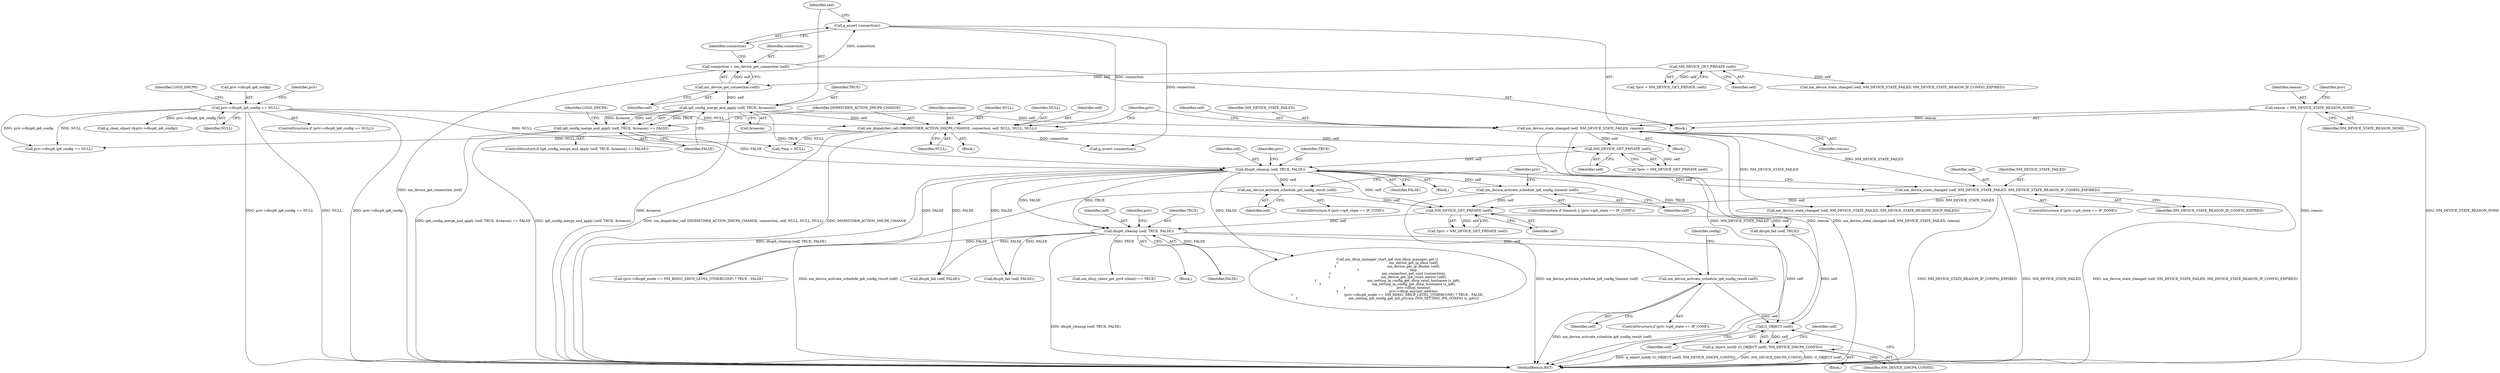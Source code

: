 digraph "0_NetworkManager_d5fc88e573fa58b93034b04d35a2454f5d28cad9@pointer" {
"1006372" [label="(Call,nm_device_activate_schedule_ip6_config_result (self))"];
"1006362" [label="(Call,dhcp6_cleanup (self, TRUE, FALSE))"];
"1006349" [label="(Call,NM_DEVICE_GET_PRIVATE (self))"];
"1006329" [label="(Call,nm_device_state_changed (self, NM_DEVICE_STATE_FAILED, NM_DEVICE_STATE_REASON_IP_CONFIG_EXPIRED))"];
"1006301" [label="(Call,dhcp6_cleanup (self, TRUE, FALSE))"];
"1006299" [label="(Call,NM_DEVICE_GET_PRIVATE (self))"];
"1006288" [label="(Call,nm_dispatcher_call (DISPATCHER_ACTION_DHCP6_CHANGE, connection, self, NULL, NULL, NULL))"];
"1006268" [label="(Call,g_assert (connection))"];
"1006264" [label="(Call,connection = nm_device_get_connection (self))"];
"1006266" [label="(Call,nm_device_get_connection (self))"];
"1006238" [label="(Call,NM_DEVICE_GET_PRIVATE (self))"];
"1006272" [label="(Call,ip6_config_merge_and_apply (self, TRUE, &reason))"];
"1006246" [label="(Call,priv->dhcp6_ip6_config == NULL)"];
"1006282" [label="(Call,nm_device_state_changed (self, NM_DEVICE_STATE_FAILED, reason))"];
"1006242" [label="(Call,reason = NM_DEVICE_STATE_REASON_NONE)"];
"1006271" [label="(Call,ip6_config_merge_and_apply (self, TRUE, &reason) == FALSE)"];
"1006320" [label="(Call,nm_device_activate_schedule_ip6_config_timeout (self))"];
"1006343" [label="(Call,nm_device_activate_schedule_ip6_config_result (self))"];
"1006401" [label="(Call,G_OBJECT (self))"];
"1006400" [label="(Call,g_object_notify (G_OBJECT (self), NM_DEVICE_DHCP6_CONFIG))"];
"1006289" [label="(Identifier,DISPATCHER_ACTION_DHCP6_CHANGE)"];
"1006510" [label="(Call,dhcp6_fail (self, FALSE))"];
"1006363" [label="(Identifier,self)"];
"1006403" [label="(Identifier,NM_DEVICE_DHCP6_CONFIG)"];
"1006283" [label="(Identifier,self)"];
"1006348" [label="(Identifier,priv)"];
"1006369" [label="(Identifier,priv)"];
"1006366" [label="(ControlStructure,if (priv->ip6_state == IP_CONF))"];
"1006277" [label="(Identifier,FALSE)"];
"1006288" [label="(Call,nm_dispatcher_call (DISPATCHER_ACTION_DHCP6_CHANGE, connection, self, NULL, NULL, NULL))"];
"1006300" [label="(Identifier,self)"];
"1006402" [label="(Identifier,self)"];
"1006248" [label="(Identifier,priv)"];
"1006304" [label="(Identifier,FALSE)"];
"1006365" [label="(Identifier,FALSE)"];
"1006343" [label="(Call,nm_device_activate_schedule_ip6_config_result (self))"];
"1006301" [label="(Call,dhcp6_cleanup (self, TRUE, FALSE))"];
"1006253" [label="(Identifier,LOGD_DHCP6)"];
"1006407" [label="(Identifier,self)"];
"1006373" [label="(Identifier,self)"];
"1006290" [label="(Identifier,connection)"];
"1006239" [label="(Identifier,self)"];
"1006332" [label="(Identifier,NM_DEVICE_STATE_REASON_IP_CONFIG_EXPIRED)"];
"1006416" [label="(Call,nm_dhcp_client_get_ipv6 (client) == TRUE)"];
"1006264" [label="(Call,connection = nm_device_get_connection (self))"];
"1006272" [label="(Call,ip6_config_merge_and_apply (self, TRUE, &reason))"];
"1006250" [label="(Identifier,NULL)"];
"1006299" [label="(Call,NM_DEVICE_GET_PRIVATE (self))"];
"1006320" [label="(Call,nm_device_activate_schedule_ip6_config_timeout (self))"];
"1006303" [label="(Identifier,TRUE)"];
"1006245" [label="(ControlStructure,if (priv->dhcp6_ip6_config == NULL))"];
"1006280" [label="(Identifier,LOGD_DHCP6)"];
"1006497" [label="(Call,dhcp6_fail (self, FALSE))"];
"1006242" [label="(Call,reason = NM_DEVICE_STATE_REASON_NONE)"];
"1006374" [label="(Block,)"];
"1006238" [label="(Call,NM_DEVICE_GET_PRIVATE (self))"];
"1006293" [label="(Identifier,NULL)"];
"1006282" [label="(Call,nm_device_state_changed (self, NM_DEVICE_STATE_FAILED, reason))"];
"1006330" [label="(Identifier,self)"];
"1006583" [label="(Call,(priv->dhcp6_mode == NM_RDISC_DHCP_LEVEL_OTHERCONF) ? TRUE : FALSE)"];
"1006400" [label="(Call,g_object_notify (G_OBJECT (self), NM_DEVICE_DHCP6_CONFIG))"];
"1006274" [label="(Identifier,TRUE)"];
"1006292" [label="(Identifier,NULL)"];
"1006278" [label="(Block,)"];
"1006271" [label="(Call,ip6_config_merge_and_apply (self, TRUE, &reason) == FALSE)"];
"1006361" [label="(Block,)"];
"1006297" [label="(Call,*priv = NM_DEVICE_GET_PRIVATE (self))"];
"1006337" [label="(ControlStructure,if (priv->ip6_state == IP_CONF))"];
"1006468" [label="(Call,nm_device_state_changed (self, NM_DEVICE_STATE_FAILED, NM_DEVICE_STATE_REASON_DHCP_FAILED))"];
"1006247" [label="(Call,priv->dhcp6_ip6_config)"];
"1006262" [label="(Identifier,priv)"];
"1006372" [label="(Call,nm_device_activate_schedule_ip6_config_result (self))"];
"1006275" [label="(Call,&reason)"];
"1006298" [label="(Identifier,priv)"];
"1006347" [label="(Call,*priv = NM_DEVICE_GET_PRIVATE (self))"];
"1006302" [label="(Identifier,self)"];
"1006462" [label="(Call,priv->dhcp6_ip6_config == NULL)"];
"1006295" [label="(Block,)"];
"1006321" [label="(Identifier,self)"];
"1006323" [label="(ControlStructure,if (priv->ip6_state == IP_DONE))"];
"1006364" [label="(Identifier,TRUE)"];
"1006267" [label="(Identifier,self)"];
"1006255" [label="(Call,nm_device_state_changed (self, NM_DEVICE_STATE_FAILED, NM_DEVICE_STATE_REASON_IP_CONFIG_EXPIRED))"];
"1006294" [label="(Identifier,NULL)"];
"1006269" [label="(Identifier,connection)"];
"1006234" [label="(Block,)"];
"1006265" [label="(Identifier,connection)"];
"1006379" [label="(Identifier,config)"];
"1006524" [label="(Call,*tmp = NULL)"];
"1007368" [label="(MethodReturn,RET)"];
"1006243" [label="(Identifier,reason)"];
"1006270" [label="(ControlStructure,if (ip6_config_merge_and_apply (self, TRUE, &reason) == FALSE))"];
"1006266" [label="(Call,nm_device_get_connection (self))"];
"1006357" [label="(Call,dhcp6_fail (self, TRUE))"];
"1006291" [label="(Identifier,self)"];
"1006246" [label="(Call,priv->dhcp6_ip6_config == NULL)"];
"1006532" [label="(Call,g_assert (connection))"];
"1006344" [label="(Identifier,self)"];
"1006362" [label="(Call,dhcp6_cleanup (self, TRUE, FALSE))"];
"1006236" [label="(Call,*priv = NM_DEVICE_GET_PRIVATE (self))"];
"1006273" [label="(Identifier,self)"];
"1006287" [label="(Block,)"];
"1006268" [label="(Call,g_assert (connection))"];
"1006331" [label="(Identifier,NM_DEVICE_STATE_FAILED)"];
"1006308" [label="(Identifier,priv)"];
"1006401" [label="(Call,G_OBJECT (self))"];
"1006562" [label="(Call,nm_dhcp_manager_start_ip6 (nm_dhcp_manager_get (),\n\t                                                nm_device_get_ip_iface (self),\n\t                                                nm_device_get_ip_ifindex (self),\n\t                                                tmp,\n\t                                                nm_connection_get_uuid (connection),\n\t                                                nm_device_get_ip6_route_metric (self),\n\t                                                nm_setting_ip_config_get_dhcp_send_hostname (s_ip6),\n\t                                                nm_setting_ip_config_get_dhcp_hostname (s_ip6),\n\t                                                priv->dhcp_timeout,\n\t                                                priv->dhcp_anycast_address,\n\t                                                (priv->dhcp6_mode == NM_RDISC_DHCP_LEVEL_OTHERCONF) ? TRUE : FALSE,\n\t                                                nm_setting_ip6_config_get_ip6_privacy (NM_SETTING_IP6_CONFIG (s_ip6))))"];
"1006284" [label="(Identifier,NM_DEVICE_STATE_FAILED)"];
"1006312" [label="(ControlStructure,if (timeout || (priv->ip6_state == IP_CONF)))"];
"1006285" [label="(Identifier,reason)"];
"1006244" [label="(Identifier,NM_DEVICE_STATE_REASON_NONE)"];
"1006329" [label="(Call,nm_device_state_changed (self, NM_DEVICE_STATE_FAILED, NM_DEVICE_STATE_REASON_IP_CONFIG_EXPIRED))"];
"1006350" [label="(Identifier,self)"];
"1006349" [label="(Call,NM_DEVICE_GET_PRIVATE (self))"];
"1006434" [label="(Call,g_clear_object (&priv->dhcp6_ip6_config))"];
"1006372" -> "1006366"  [label="AST: "];
"1006372" -> "1006373"  [label="CFG: "];
"1006373" -> "1006372"  [label="AST: "];
"1006379" -> "1006372"  [label="CFG: "];
"1006372" -> "1007368"  [label="DDG: nm_device_activate_schedule_ip6_config_result (self)"];
"1006362" -> "1006372"  [label="DDG: self"];
"1006372" -> "1006401"  [label="DDG: self"];
"1006362" -> "1006361"  [label="AST: "];
"1006362" -> "1006365"  [label="CFG: "];
"1006363" -> "1006362"  [label="AST: "];
"1006364" -> "1006362"  [label="AST: "];
"1006365" -> "1006362"  [label="AST: "];
"1006369" -> "1006362"  [label="CFG: "];
"1006362" -> "1007368"  [label="DDG: dhcp6_cleanup (self, TRUE, FALSE)"];
"1006349" -> "1006362"  [label="DDG: self"];
"1006301" -> "1006362"  [label="DDG: TRUE"];
"1006301" -> "1006362"  [label="DDG: FALSE"];
"1006362" -> "1006401"  [label="DDG: self"];
"1006362" -> "1006416"  [label="DDG: TRUE"];
"1006362" -> "1006497"  [label="DDG: FALSE"];
"1006362" -> "1006510"  [label="DDG: FALSE"];
"1006362" -> "1006562"  [label="DDG: FALSE"];
"1006362" -> "1006583"  [label="DDG: FALSE"];
"1006349" -> "1006347"  [label="AST: "];
"1006349" -> "1006350"  [label="CFG: "];
"1006350" -> "1006349"  [label="AST: "];
"1006347" -> "1006349"  [label="CFG: "];
"1006349" -> "1006347"  [label="DDG: self"];
"1006329" -> "1006349"  [label="DDG: self"];
"1006320" -> "1006349"  [label="DDG: self"];
"1006343" -> "1006349"  [label="DDG: self"];
"1006301" -> "1006349"  [label="DDG: self"];
"1006349" -> "1006357"  [label="DDG: self"];
"1006329" -> "1006323"  [label="AST: "];
"1006329" -> "1006332"  [label="CFG: "];
"1006330" -> "1006329"  [label="AST: "];
"1006331" -> "1006329"  [label="AST: "];
"1006332" -> "1006329"  [label="AST: "];
"1006348" -> "1006329"  [label="CFG: "];
"1006329" -> "1007368"  [label="DDG: nm_device_state_changed (self, NM_DEVICE_STATE_FAILED, NM_DEVICE_STATE_REASON_IP_CONFIG_EXPIRED)"];
"1006329" -> "1007368"  [label="DDG: NM_DEVICE_STATE_REASON_IP_CONFIG_EXPIRED"];
"1006329" -> "1007368"  [label="DDG: NM_DEVICE_STATE_FAILED"];
"1006301" -> "1006329"  [label="DDG: self"];
"1006282" -> "1006329"  [label="DDG: NM_DEVICE_STATE_FAILED"];
"1006329" -> "1006468"  [label="DDG: NM_DEVICE_STATE_FAILED"];
"1006301" -> "1006295"  [label="AST: "];
"1006301" -> "1006304"  [label="CFG: "];
"1006302" -> "1006301"  [label="AST: "];
"1006303" -> "1006301"  [label="AST: "];
"1006304" -> "1006301"  [label="AST: "];
"1006308" -> "1006301"  [label="CFG: "];
"1006301" -> "1007368"  [label="DDG: dhcp6_cleanup (self, TRUE, FALSE)"];
"1006299" -> "1006301"  [label="DDG: self"];
"1006272" -> "1006301"  [label="DDG: TRUE"];
"1006271" -> "1006301"  [label="DDG: FALSE"];
"1006301" -> "1006320"  [label="DDG: self"];
"1006301" -> "1006343"  [label="DDG: self"];
"1006301" -> "1006357"  [label="DDG: TRUE"];
"1006301" -> "1006497"  [label="DDG: FALSE"];
"1006301" -> "1006510"  [label="DDG: FALSE"];
"1006301" -> "1006562"  [label="DDG: FALSE"];
"1006301" -> "1006583"  [label="DDG: FALSE"];
"1006299" -> "1006297"  [label="AST: "];
"1006299" -> "1006300"  [label="CFG: "];
"1006300" -> "1006299"  [label="AST: "];
"1006297" -> "1006299"  [label="CFG: "];
"1006299" -> "1006297"  [label="DDG: self"];
"1006288" -> "1006299"  [label="DDG: self"];
"1006282" -> "1006299"  [label="DDG: self"];
"1006288" -> "1006287"  [label="AST: "];
"1006288" -> "1006294"  [label="CFG: "];
"1006289" -> "1006288"  [label="AST: "];
"1006290" -> "1006288"  [label="AST: "];
"1006291" -> "1006288"  [label="AST: "];
"1006292" -> "1006288"  [label="AST: "];
"1006293" -> "1006288"  [label="AST: "];
"1006294" -> "1006288"  [label="AST: "];
"1006298" -> "1006288"  [label="CFG: "];
"1006288" -> "1007368"  [label="DDG: nm_dispatcher_call (DISPATCHER_ACTION_DHCP6_CHANGE, connection, self, NULL, NULL, NULL)"];
"1006288" -> "1007368"  [label="DDG: DISPATCHER_ACTION_DHCP6_CHANGE"];
"1006268" -> "1006288"  [label="DDG: connection"];
"1006272" -> "1006288"  [label="DDG: self"];
"1006246" -> "1006288"  [label="DDG: NULL"];
"1006288" -> "1006462"  [label="DDG: NULL"];
"1006288" -> "1006524"  [label="DDG: NULL"];
"1006288" -> "1006532"  [label="DDG: connection"];
"1006268" -> "1006234"  [label="AST: "];
"1006268" -> "1006269"  [label="CFG: "];
"1006269" -> "1006268"  [label="AST: "];
"1006273" -> "1006268"  [label="CFG: "];
"1006264" -> "1006268"  [label="DDG: connection"];
"1006268" -> "1006532"  [label="DDG: connection"];
"1006264" -> "1006234"  [label="AST: "];
"1006264" -> "1006266"  [label="CFG: "];
"1006265" -> "1006264"  [label="AST: "];
"1006266" -> "1006264"  [label="AST: "];
"1006269" -> "1006264"  [label="CFG: "];
"1006264" -> "1007368"  [label="DDG: nm_device_get_connection (self)"];
"1006266" -> "1006264"  [label="DDG: self"];
"1006266" -> "1006267"  [label="CFG: "];
"1006267" -> "1006266"  [label="AST: "];
"1006238" -> "1006266"  [label="DDG: self"];
"1006266" -> "1006272"  [label="DDG: self"];
"1006238" -> "1006236"  [label="AST: "];
"1006238" -> "1006239"  [label="CFG: "];
"1006239" -> "1006238"  [label="AST: "];
"1006236" -> "1006238"  [label="CFG: "];
"1006238" -> "1006236"  [label="DDG: self"];
"1006238" -> "1006255"  [label="DDG: self"];
"1006272" -> "1006271"  [label="AST: "];
"1006272" -> "1006275"  [label="CFG: "];
"1006273" -> "1006272"  [label="AST: "];
"1006274" -> "1006272"  [label="AST: "];
"1006275" -> "1006272"  [label="AST: "];
"1006277" -> "1006272"  [label="CFG: "];
"1006272" -> "1007368"  [label="DDG: &reason"];
"1006272" -> "1006271"  [label="DDG: self"];
"1006272" -> "1006271"  [label="DDG: TRUE"];
"1006272" -> "1006271"  [label="DDG: &reason"];
"1006272" -> "1006282"  [label="DDG: self"];
"1006246" -> "1006245"  [label="AST: "];
"1006246" -> "1006250"  [label="CFG: "];
"1006247" -> "1006246"  [label="AST: "];
"1006250" -> "1006246"  [label="AST: "];
"1006253" -> "1006246"  [label="CFG: "];
"1006262" -> "1006246"  [label="CFG: "];
"1006246" -> "1007368"  [label="DDG: priv->dhcp6_ip6_config == NULL"];
"1006246" -> "1007368"  [label="DDG: NULL"];
"1006246" -> "1007368"  [label="DDG: priv->dhcp6_ip6_config"];
"1006246" -> "1006434"  [label="DDG: priv->dhcp6_ip6_config"];
"1006246" -> "1006462"  [label="DDG: priv->dhcp6_ip6_config"];
"1006246" -> "1006462"  [label="DDG: NULL"];
"1006246" -> "1006524"  [label="DDG: NULL"];
"1006282" -> "1006278"  [label="AST: "];
"1006282" -> "1006285"  [label="CFG: "];
"1006283" -> "1006282"  [label="AST: "];
"1006284" -> "1006282"  [label="AST: "];
"1006285" -> "1006282"  [label="AST: "];
"1006298" -> "1006282"  [label="CFG: "];
"1006282" -> "1007368"  [label="DDG: NM_DEVICE_STATE_FAILED"];
"1006282" -> "1007368"  [label="DDG: reason"];
"1006282" -> "1007368"  [label="DDG: nm_device_state_changed (self, NM_DEVICE_STATE_FAILED, reason)"];
"1006242" -> "1006282"  [label="DDG: reason"];
"1006282" -> "1006468"  [label="DDG: NM_DEVICE_STATE_FAILED"];
"1006242" -> "1006234"  [label="AST: "];
"1006242" -> "1006244"  [label="CFG: "];
"1006243" -> "1006242"  [label="AST: "];
"1006244" -> "1006242"  [label="AST: "];
"1006248" -> "1006242"  [label="CFG: "];
"1006242" -> "1007368"  [label="DDG: NM_DEVICE_STATE_REASON_NONE"];
"1006242" -> "1007368"  [label="DDG: reason"];
"1006271" -> "1006270"  [label="AST: "];
"1006271" -> "1006277"  [label="CFG: "];
"1006277" -> "1006271"  [label="AST: "];
"1006280" -> "1006271"  [label="CFG: "];
"1006289" -> "1006271"  [label="CFG: "];
"1006271" -> "1007368"  [label="DDG: ip6_config_merge_and_apply (self, TRUE, &reason) == FALSE"];
"1006271" -> "1007368"  [label="DDG: ip6_config_merge_and_apply (self, TRUE, &reason)"];
"1006320" -> "1006312"  [label="AST: "];
"1006320" -> "1006321"  [label="CFG: "];
"1006321" -> "1006320"  [label="AST: "];
"1006348" -> "1006320"  [label="CFG: "];
"1006320" -> "1007368"  [label="DDG: nm_device_activate_schedule_ip6_config_timeout (self)"];
"1006343" -> "1006337"  [label="AST: "];
"1006343" -> "1006344"  [label="CFG: "];
"1006344" -> "1006343"  [label="AST: "];
"1006348" -> "1006343"  [label="CFG: "];
"1006343" -> "1007368"  [label="DDG: nm_device_activate_schedule_ip6_config_result (self)"];
"1006401" -> "1006400"  [label="AST: "];
"1006401" -> "1006402"  [label="CFG: "];
"1006402" -> "1006401"  [label="AST: "];
"1006403" -> "1006401"  [label="CFG: "];
"1006401" -> "1006400"  [label="DDG: self"];
"1006357" -> "1006401"  [label="DDG: self"];
"1006400" -> "1006374"  [label="AST: "];
"1006400" -> "1006403"  [label="CFG: "];
"1006403" -> "1006400"  [label="AST: "];
"1006407" -> "1006400"  [label="CFG: "];
"1006400" -> "1007368"  [label="DDG: g_object_notify (G_OBJECT (self), NM_DEVICE_DHCP6_CONFIG)"];
"1006400" -> "1007368"  [label="DDG: NM_DEVICE_DHCP6_CONFIG"];
"1006400" -> "1007368"  [label="DDG: G_OBJECT (self)"];
}

